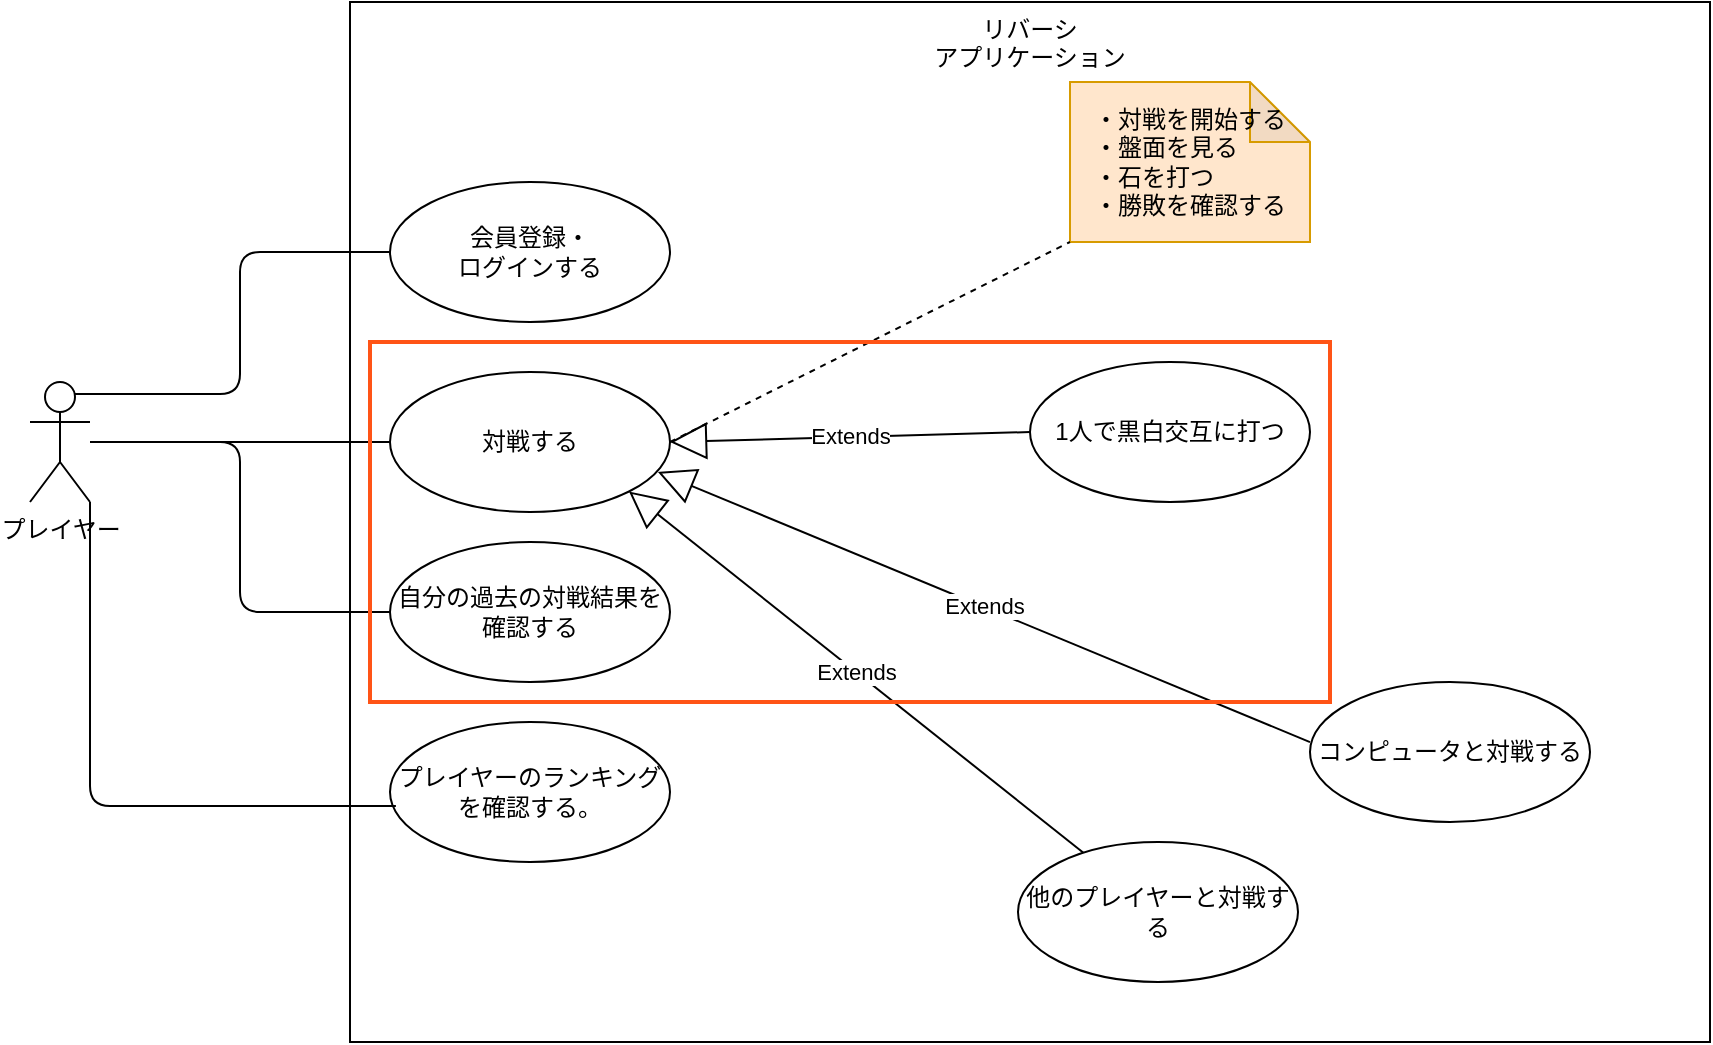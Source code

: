 <mxfile>
    <diagram id="17LsC6kQH0kmfiuE2L3Q" name="ページ1">
        <mxGraphModel dx="2098" dy="666" grid="1" gridSize="10" guides="1" tooltips="1" connect="1" arrows="1" fold="1" page="1" pageScale="1" pageWidth="827" pageHeight="1169" math="0" shadow="0">
            <root>
                <mxCell id="0"/>
                <mxCell id="1" parent="0"/>
                <mxCell id="2" value="リバーシ&lt;div&gt;アプリケーション&lt;/div&gt;" style="rounded=0;whiteSpace=wrap;html=1;verticalAlign=top;fillColor=none;" vertex="1" parent="1">
                    <mxGeometry x="80" y="120" width="680" height="520" as="geometry"/>
                </mxCell>
                <mxCell id="3" value="プレイヤー" style="shape=umlActor;verticalLabelPosition=bottom;verticalAlign=top;html=1;outlineConnect=0;" vertex="1" parent="1">
                    <mxGeometry x="-80" y="310" width="30" height="60" as="geometry"/>
                </mxCell>
                <mxCell id="4" value="対戦する" style="ellipse;whiteSpace=wrap;html=1;" vertex="1" parent="1">
                    <mxGeometry x="100" y="305" width="140" height="70" as="geometry"/>
                </mxCell>
                <mxCell id="5" value="" style="endArrow=none;html=1;edgeStyle=orthogonalEdgeStyle;entryX=0;entryY=0.5;entryDx=0;entryDy=0;" edge="1" parent="1" source="3" target="4">
                    <mxGeometry relative="1" as="geometry">
                        <mxPoint x="330" y="340" as="sourcePoint"/>
                        <mxPoint x="490" y="340" as="targetPoint"/>
                    </mxGeometry>
                </mxCell>
                <mxCell id="8" value="&lt;div style=&quot;text-align: left;&quot;&gt;&lt;span style=&quot;background-color: transparent;&quot;&gt;・対戦を開始する&lt;/span&gt;&lt;/div&gt;&lt;div style=&quot;text-align: left;&quot;&gt;&lt;span style=&quot;color: rgb(0, 0, 0); background-color: transparent;&quot;&gt;・&lt;/span&gt;盤面を見る&lt;/div&gt;&lt;div style=&quot;text-align: left;&quot;&gt;&lt;span style=&quot;color: rgb(0, 0, 0); background-color: transparent;&quot;&gt;・&lt;/span&gt;石を打つ&lt;/div&gt;&lt;div style=&quot;text-align: left;&quot;&gt;&lt;span style=&quot;background-color: transparent; color: rgb(0, 0, 0);&quot;&gt;・&lt;/span&gt;&lt;span style=&quot;background-color: transparent;&quot;&gt;勝敗を確認する&lt;/span&gt;&lt;br&gt;&lt;/div&gt;" style="shape=note;whiteSpace=wrap;html=1;backgroundOutline=1;darkOpacity=0.05;fillColor=#ffe6cc;strokeColor=#d79b00;" vertex="1" parent="1">
                    <mxGeometry x="440" y="160" width="120" height="80" as="geometry"/>
                </mxCell>
                <mxCell id="9" value="" style="endArrow=none;dashed=1;html=1;entryX=0;entryY=1;entryDx=0;entryDy=0;entryPerimeter=0;exitX=1;exitY=0.5;exitDx=0;exitDy=0;" edge="1" parent="1" source="4" target="8">
                    <mxGeometry width="50" height="50" relative="1" as="geometry">
                        <mxPoint x="390" y="370" as="sourcePoint"/>
                        <mxPoint x="440" y="320" as="targetPoint"/>
                    </mxGeometry>
                </mxCell>
                <mxCell id="10" value="自分の過去の対戦結果を確認する" style="ellipse;whiteSpace=wrap;html=1;" vertex="1" parent="1">
                    <mxGeometry x="100" y="390" width="140" height="70" as="geometry"/>
                </mxCell>
                <mxCell id="11" value="会員登録・&lt;div&gt;ログインする&lt;/div&gt;" style="ellipse;whiteSpace=wrap;html=1;" vertex="1" parent="1">
                    <mxGeometry x="100" y="210" width="140" height="70" as="geometry"/>
                </mxCell>
                <mxCell id="12" value="1人で黒白交互に打つ" style="ellipse;whiteSpace=wrap;html=1;" vertex="1" parent="1">
                    <mxGeometry x="420" y="300" width="140" height="70" as="geometry"/>
                </mxCell>
                <mxCell id="14" value="コンピュータと対戦する" style="ellipse;whiteSpace=wrap;html=1;" vertex="1" parent="1">
                    <mxGeometry x="560" y="460" width="140" height="70" as="geometry"/>
                </mxCell>
                <mxCell id="15" value="他のプレイヤーと対戦する" style="ellipse;whiteSpace=wrap;html=1;" vertex="1" parent="1">
                    <mxGeometry x="414" y="540" width="140" height="70" as="geometry"/>
                </mxCell>
                <mxCell id="16" value="Extends" style="endArrow=block;endSize=16;endFill=0;html=1;exitX=0;exitY=0.5;exitDx=0;exitDy=0;" edge="1" parent="1" source="12">
                    <mxGeometry width="160" relative="1" as="geometry">
                        <mxPoint x="330" y="340" as="sourcePoint"/>
                        <mxPoint x="240" y="340" as="targetPoint"/>
                    </mxGeometry>
                </mxCell>
                <mxCell id="17" value="Extends" style="endArrow=block;endSize=16;endFill=0;html=1;entryX=1;entryY=1;entryDx=0;entryDy=0;" edge="1" parent="1" source="15" target="4">
                    <mxGeometry width="160" relative="1" as="geometry">
                        <mxPoint x="270" y="420.0" as="sourcePoint"/>
                        <mxPoint x="428.641" y="435.864" as="targetPoint"/>
                    </mxGeometry>
                </mxCell>
                <mxCell id="19" value="Extends" style="endArrow=block;endSize=16;endFill=0;html=1;entryX=0.957;entryY=0.714;entryDx=0;entryDy=0;exitX=0;exitY=0.429;exitDx=0;exitDy=0;entryPerimeter=0;exitPerimeter=0;" edge="1" parent="1" source="14" target="4">
                    <mxGeometry width="160" relative="1" as="geometry">
                        <mxPoint x="431" y="445" as="sourcePoint"/>
                        <mxPoint x="240" y="350" as="targetPoint"/>
                    </mxGeometry>
                </mxCell>
                <mxCell id="20" value="プレイヤーのランキングを確認する。" style="ellipse;whiteSpace=wrap;html=1;" vertex="1" parent="1">
                    <mxGeometry x="100" y="480" width="140" height="70" as="geometry"/>
                </mxCell>
                <mxCell id="21" value="" style="endArrow=none;html=1;edgeStyle=orthogonalEdgeStyle;entryX=0;entryY=0.5;entryDx=0;entryDy=0;exitX=0.75;exitY=0.1;exitDx=0;exitDy=0;exitPerimeter=0;" edge="1" parent="1" source="3" target="11">
                    <mxGeometry relative="1" as="geometry">
                        <mxPoint x="-40" y="310" as="sourcePoint"/>
                        <mxPoint x="110" y="310" as="targetPoint"/>
                    </mxGeometry>
                </mxCell>
                <mxCell id="23" value="" style="endArrow=none;html=1;edgeStyle=orthogonalEdgeStyle;entryX=0;entryY=0.5;entryDx=0;entryDy=0;" edge="1" parent="1" source="3" target="10">
                    <mxGeometry relative="1" as="geometry">
                        <mxPoint x="-57.5" y="446" as="sourcePoint"/>
                        <mxPoint x="99.5" y="390" as="targetPoint"/>
                    </mxGeometry>
                </mxCell>
                <mxCell id="24" value="" style="endArrow=none;html=1;edgeStyle=orthogonalEdgeStyle;exitX=1;exitY=1;exitDx=0;exitDy=0;exitPerimeter=0;entryX=0.021;entryY=0.6;entryDx=0;entryDy=0;entryPerimeter=0;" edge="1" parent="1" source="3" target="20">
                    <mxGeometry relative="1" as="geometry">
                        <mxPoint x="-40" y="382.5" as="sourcePoint"/>
                        <mxPoint x="110" y="467.5" as="targetPoint"/>
                        <Array as="points">
                            <mxPoint x="-50" y="522"/>
                        </Array>
                    </mxGeometry>
                </mxCell>
                <mxCell id="25" value="" style="rounded=0;whiteSpace=wrap;html=1;fillColor=none;strokeColor=#FF5416;strokeWidth=2;" vertex="1" parent="1">
                    <mxGeometry x="90" y="290" width="480" height="180" as="geometry"/>
                </mxCell>
            </root>
        </mxGraphModel>
    </diagram>
</mxfile>